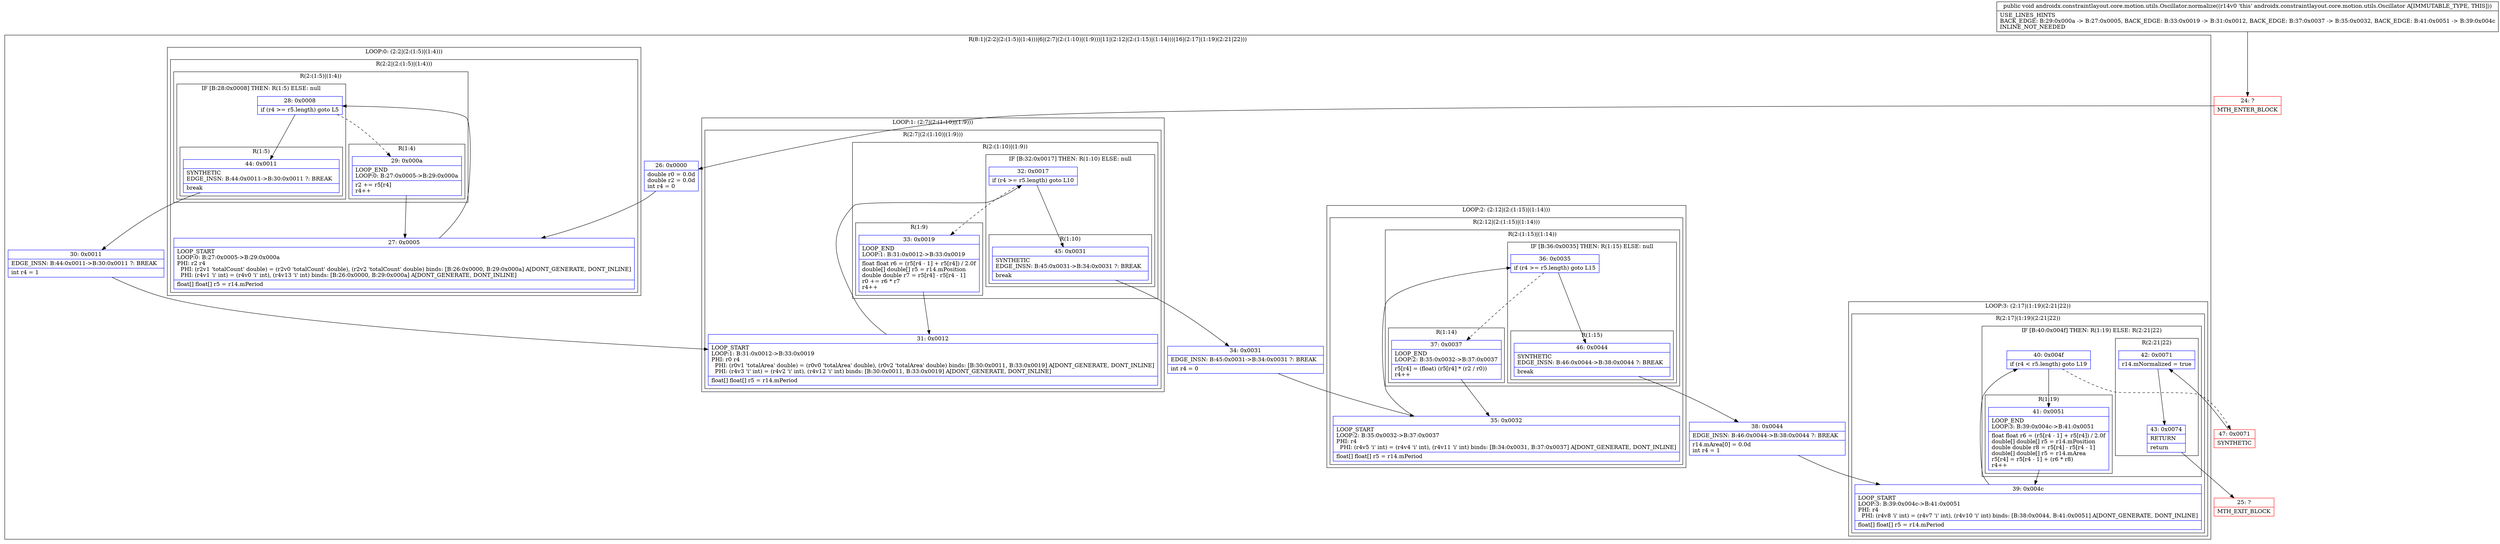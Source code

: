 digraph "CFG forandroidx.constraintlayout.core.motion.utils.Oscillator.normalize()V" {
subgraph cluster_Region_382682131 {
label = "R(8:1|(2:2|(2:(1:5)|(1:4)))|6|(2:7|(2:(1:10)|(1:9)))|11|(2:12|(2:(1:15)|(1:14)))|16|(2:17|(1:19)(2:21|22)))";
node [shape=record,color=blue];
Node_26 [shape=record,label="{26\:\ 0x0000|double r0 = 0.0d\ldouble r2 = 0.0d\lint r4 = 0\l}"];
subgraph cluster_LoopRegion_1642876106 {
label = "LOOP:0: (2:2|(2:(1:5)|(1:4)))";
node [shape=record,color=blue];
subgraph cluster_Region_1726557051 {
label = "R(2:2|(2:(1:5)|(1:4)))";
node [shape=record,color=blue];
Node_27 [shape=record,label="{27\:\ 0x0005|LOOP_START\lLOOP:0: B:27:0x0005\-\>B:29:0x000a\lPHI: r2 r4 \l  PHI: (r2v1 'totalCount' double) = (r2v0 'totalCount' double), (r2v2 'totalCount' double) binds: [B:26:0x0000, B:29:0x000a] A[DONT_GENERATE, DONT_INLINE]\l  PHI: (r4v1 'i' int) = (r4v0 'i' int), (r4v13 'i' int) binds: [B:26:0x0000, B:29:0x000a] A[DONT_GENERATE, DONT_INLINE]\l|float[] float[] r5 = r14.mPeriod\l}"];
subgraph cluster_Region_1779327230 {
label = "R(2:(1:5)|(1:4))";
node [shape=record,color=blue];
subgraph cluster_IfRegion_541307436 {
label = "IF [B:28:0x0008] THEN: R(1:5) ELSE: null";
node [shape=record,color=blue];
Node_28 [shape=record,label="{28\:\ 0x0008|if (r4 \>= r5.length) goto L5\l}"];
subgraph cluster_Region_1567116583 {
label = "R(1:5)";
node [shape=record,color=blue];
Node_44 [shape=record,label="{44\:\ 0x0011|SYNTHETIC\lEDGE_INSN: B:44:0x0011\-\>B:30:0x0011 ?: BREAK  \l|break\l}"];
}
}
subgraph cluster_Region_1279297643 {
label = "R(1:4)";
node [shape=record,color=blue];
Node_29 [shape=record,label="{29\:\ 0x000a|LOOP_END\lLOOP:0: B:27:0x0005\-\>B:29:0x000a\l|r2 += r5[r4]\lr4++\l}"];
}
}
}
}
Node_30 [shape=record,label="{30\:\ 0x0011|EDGE_INSN: B:44:0x0011\-\>B:30:0x0011 ?: BREAK  \l|int r4 = 1\l}"];
subgraph cluster_LoopRegion_339441632 {
label = "LOOP:1: (2:7|(2:(1:10)|(1:9)))";
node [shape=record,color=blue];
subgraph cluster_Region_168556054 {
label = "R(2:7|(2:(1:10)|(1:9)))";
node [shape=record,color=blue];
Node_31 [shape=record,label="{31\:\ 0x0012|LOOP_START\lLOOP:1: B:31:0x0012\-\>B:33:0x0019\lPHI: r0 r4 \l  PHI: (r0v1 'totalArea' double) = (r0v0 'totalArea' double), (r0v2 'totalArea' double) binds: [B:30:0x0011, B:33:0x0019] A[DONT_GENERATE, DONT_INLINE]\l  PHI: (r4v3 'i' int) = (r4v2 'i' int), (r4v12 'i' int) binds: [B:30:0x0011, B:33:0x0019] A[DONT_GENERATE, DONT_INLINE]\l|float[] float[] r5 = r14.mPeriod\l}"];
subgraph cluster_Region_397603761 {
label = "R(2:(1:10)|(1:9))";
node [shape=record,color=blue];
subgraph cluster_IfRegion_1111502309 {
label = "IF [B:32:0x0017] THEN: R(1:10) ELSE: null";
node [shape=record,color=blue];
Node_32 [shape=record,label="{32\:\ 0x0017|if (r4 \>= r5.length) goto L10\l}"];
subgraph cluster_Region_245528617 {
label = "R(1:10)";
node [shape=record,color=blue];
Node_45 [shape=record,label="{45\:\ 0x0031|SYNTHETIC\lEDGE_INSN: B:45:0x0031\-\>B:34:0x0031 ?: BREAK  \l|break\l}"];
}
}
subgraph cluster_Region_1323372990 {
label = "R(1:9)";
node [shape=record,color=blue];
Node_33 [shape=record,label="{33\:\ 0x0019|LOOP_END\lLOOP:1: B:31:0x0012\-\>B:33:0x0019\l|float float r6 = (r5[r4 \- 1] + r5[r4]) \/ 2.0f\ldouble[] double[] r5 = r14.mPosition\ldouble double r7 = r5[r4] \- r5[r4 \- 1]\lr0 += r6 * r7\lr4++\l}"];
}
}
}
}
Node_34 [shape=record,label="{34\:\ 0x0031|EDGE_INSN: B:45:0x0031\-\>B:34:0x0031 ?: BREAK  \l|int r4 = 0\l}"];
subgraph cluster_LoopRegion_297541039 {
label = "LOOP:2: (2:12|(2:(1:15)|(1:14)))";
node [shape=record,color=blue];
subgraph cluster_Region_419012813 {
label = "R(2:12|(2:(1:15)|(1:14)))";
node [shape=record,color=blue];
Node_35 [shape=record,label="{35\:\ 0x0032|LOOP_START\lLOOP:2: B:35:0x0032\-\>B:37:0x0037\lPHI: r4 \l  PHI: (r4v5 'i' int) = (r4v4 'i' int), (r4v11 'i' int) binds: [B:34:0x0031, B:37:0x0037] A[DONT_GENERATE, DONT_INLINE]\l|float[] float[] r5 = r14.mPeriod\l}"];
subgraph cluster_Region_1584921615 {
label = "R(2:(1:15)|(1:14))";
node [shape=record,color=blue];
subgraph cluster_IfRegion_929363881 {
label = "IF [B:36:0x0035] THEN: R(1:15) ELSE: null";
node [shape=record,color=blue];
Node_36 [shape=record,label="{36\:\ 0x0035|if (r4 \>= r5.length) goto L15\l}"];
subgraph cluster_Region_1582871307 {
label = "R(1:15)";
node [shape=record,color=blue];
Node_46 [shape=record,label="{46\:\ 0x0044|SYNTHETIC\lEDGE_INSN: B:46:0x0044\-\>B:38:0x0044 ?: BREAK  \l|break\l}"];
}
}
subgraph cluster_Region_968075204 {
label = "R(1:14)";
node [shape=record,color=blue];
Node_37 [shape=record,label="{37\:\ 0x0037|LOOP_END\lLOOP:2: B:35:0x0032\-\>B:37:0x0037\l|r5[r4] = (float) (r5[r4] * (r2 \/ r0))\lr4++\l}"];
}
}
}
}
Node_38 [shape=record,label="{38\:\ 0x0044|EDGE_INSN: B:46:0x0044\-\>B:38:0x0044 ?: BREAK  \l|r14.mArea[0] = 0.0d\lint r4 = 1\l}"];
subgraph cluster_LoopRegion_1135016921 {
label = "LOOP:3: (2:17|(1:19)(2:21|22))";
node [shape=record,color=blue];
subgraph cluster_Region_506595529 {
label = "R(2:17|(1:19)(2:21|22))";
node [shape=record,color=blue];
Node_39 [shape=record,label="{39\:\ 0x004c|LOOP_START\lLOOP:3: B:39:0x004c\-\>B:41:0x0051\lPHI: r4 \l  PHI: (r4v8 'i' int) = (r4v7 'i' int), (r4v10 'i' int) binds: [B:38:0x0044, B:41:0x0051] A[DONT_GENERATE, DONT_INLINE]\l|float[] float[] r5 = r14.mPeriod\l}"];
subgraph cluster_IfRegion_242974480 {
label = "IF [B:40:0x004f] THEN: R(1:19) ELSE: R(2:21|22)";
node [shape=record,color=blue];
Node_40 [shape=record,label="{40\:\ 0x004f|if (r4 \< r5.length) goto L19\l}"];
subgraph cluster_Region_1536530738 {
label = "R(1:19)";
node [shape=record,color=blue];
Node_41 [shape=record,label="{41\:\ 0x0051|LOOP_END\lLOOP:3: B:39:0x004c\-\>B:41:0x0051\l|float float r6 = (r5[r4 \- 1] + r5[r4]) \/ 2.0f\ldouble[] double[] r5 = r14.mPosition\ldouble double r8 = r5[r4] \- r5[r4 \- 1]\ldouble[] double[] r5 = r14.mArea\lr5[r4] = r5[r4 \- 1] + (r6 * r8)\lr4++\l}"];
}
subgraph cluster_Region_847693671 {
label = "R(2:21|22)";
node [shape=record,color=blue];
Node_42 [shape=record,label="{42\:\ 0x0071|r14.mNormalized = true\l}"];
Node_43 [shape=record,label="{43\:\ 0x0074|RETURN\l|return\l}"];
}
}
}
}
}
Node_24 [shape=record,color=red,label="{24\:\ ?|MTH_ENTER_BLOCK\l}"];
Node_47 [shape=record,color=red,label="{47\:\ 0x0071|SYNTHETIC\l}"];
Node_25 [shape=record,color=red,label="{25\:\ ?|MTH_EXIT_BLOCK\l}"];
MethodNode[shape=record,label="{public void androidx.constraintlayout.core.motion.utils.Oscillator.normalize((r14v0 'this' androidx.constraintlayout.core.motion.utils.Oscillator A[IMMUTABLE_TYPE, THIS]))  | USE_LINES_HINTS\lBACK_EDGE: B:29:0x000a \-\> B:27:0x0005, BACK_EDGE: B:33:0x0019 \-\> B:31:0x0012, BACK_EDGE: B:37:0x0037 \-\> B:35:0x0032, BACK_EDGE: B:41:0x0051 \-\> B:39:0x004c\lINLINE_NOT_NEEDED\l}"];
MethodNode -> Node_24;Node_26 -> Node_27;
Node_27 -> Node_28;
Node_28 -> Node_29[style=dashed];
Node_28 -> Node_44;
Node_44 -> Node_30;
Node_29 -> Node_27;
Node_30 -> Node_31;
Node_31 -> Node_32;
Node_32 -> Node_33[style=dashed];
Node_32 -> Node_45;
Node_45 -> Node_34;
Node_33 -> Node_31;
Node_34 -> Node_35;
Node_35 -> Node_36;
Node_36 -> Node_37[style=dashed];
Node_36 -> Node_46;
Node_46 -> Node_38;
Node_37 -> Node_35;
Node_38 -> Node_39;
Node_39 -> Node_40;
Node_40 -> Node_41;
Node_40 -> Node_47[style=dashed];
Node_41 -> Node_39;
Node_42 -> Node_43;
Node_43 -> Node_25;
Node_24 -> Node_26;
Node_47 -> Node_42;
}

